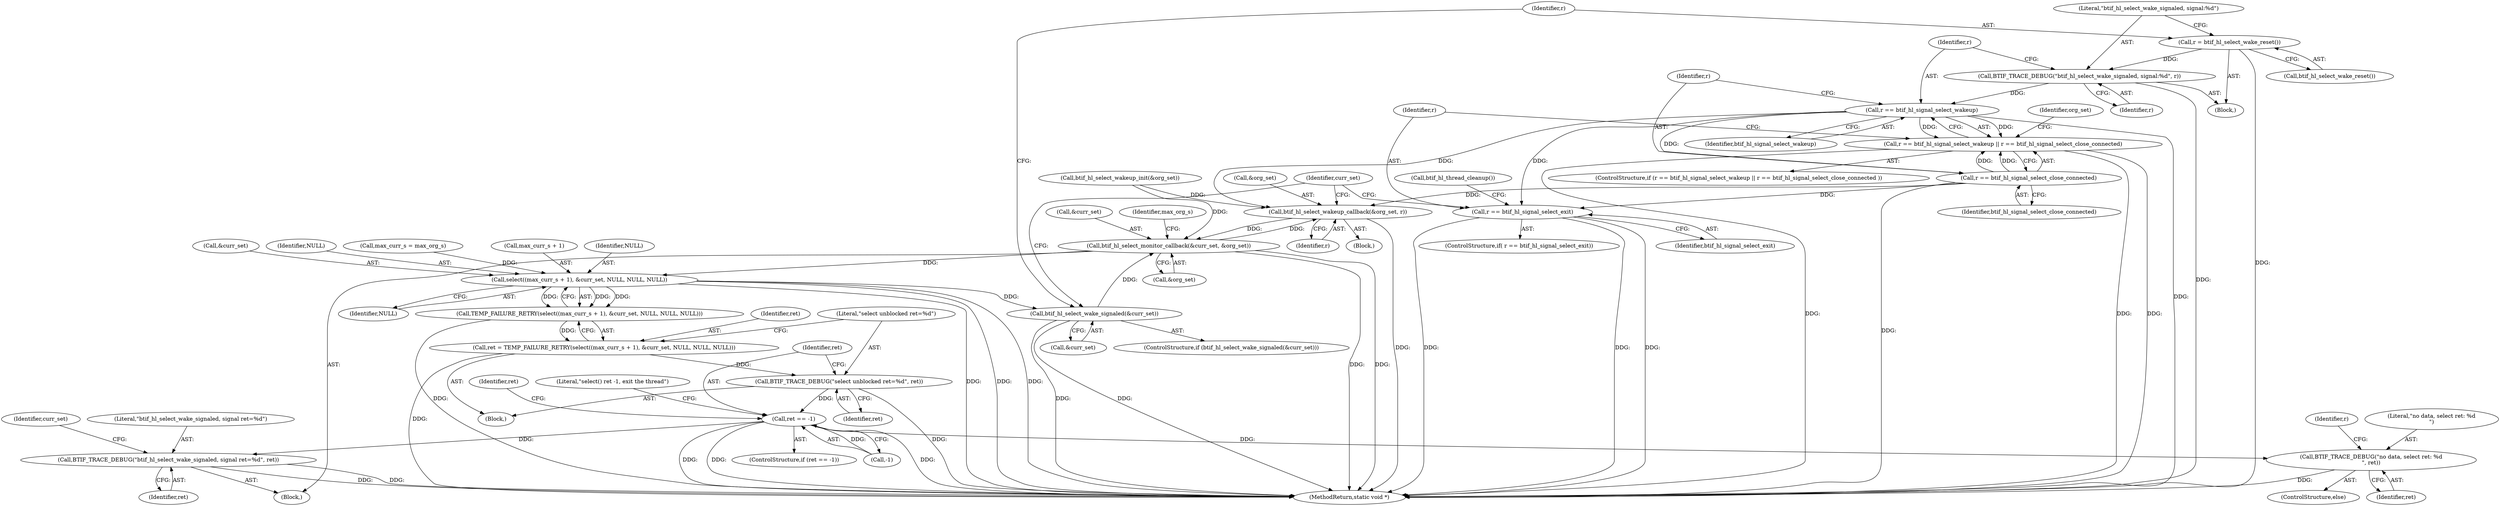 digraph "0_Android_472271b153c5dc53c28beac55480a8d8434b2d5c_19@API" {
"1000187" [label="(Call,r == btif_hl_signal_select_wakeup)"];
"1000182" [label="(Call,BTIF_TRACE_DEBUG(\"btif_hl_select_wake_signaled, signal:%d\", r))"];
"1000179" [label="(Call,r = btif_hl_select_wake_reset())"];
"1000186" [label="(Call,r == btif_hl_signal_select_wakeup || r == btif_hl_signal_select_close_connected)"];
"1000190" [label="(Call,r == btif_hl_signal_select_close_connected)"];
"1000194" [label="(Call,btif_hl_select_wakeup_callback(&org_set, r))"];
"1000209" [label="(Call,btif_hl_select_monitor_callback(&curr_set, &org_set))"];
"1000140" [label="(Call,select((max_curr_s + 1), &curr_set, NULL, NULL, NULL))"];
"1000139" [label="(Call,TEMP_FAILURE_RETRY(select((max_curr_s + 1), &curr_set, NULL, NULL, NULL)))"];
"1000137" [label="(Call,ret = TEMP_FAILURE_RETRY(select((max_curr_s + 1), &curr_set, NULL, NULL, NULL)))"];
"1000149" [label="(Call,BTIF_TRACE_DEBUG(\"select unblocked ret=%d\", ret))"];
"1000153" [label="(Call,ret == -1)"];
"1000171" [label="(Call,BTIF_TRACE_DEBUG(\"btif_hl_select_wake_signaled, signal ret=%d\", ret))"];
"1000219" [label="(Call,BTIF_TRACE_DEBUG(\"no data, select ret: %d\n\", ret))"];
"1000175" [label="(Call,btif_hl_select_wake_signaled(&curr_set))"];
"1000200" [label="(Call,r == btif_hl_signal_select_exit)"];
"1000191" [label="(Identifier,r)"];
"1000140" [label="(Call,select((max_curr_s + 1), &curr_set, NULL, NULL, NULL))"];
"1000197" [label="(Identifier,r)"];
"1000177" [label="(Identifier,curr_set)"];
"1000172" [label="(Literal,\"btif_hl_select_wake_signaled, signal ret=%d\")"];
"1000146" [label="(Identifier,NULL)"];
"1000219" [label="(Call,BTIF_TRACE_DEBUG(\"no data, select ret: %d\n\", ret))"];
"1000139" [label="(Call,TEMP_FAILURE_RETRY(select((max_curr_s + 1), &curr_set, NULL, NULL, NULL)))"];
"1000176" [label="(Call,&curr_set)"];
"1000183" [label="(Literal,\"btif_hl_select_wake_signaled, signal:%d\")"];
"1000195" [label="(Call,&org_set)"];
"1000169" [label="(Identifier,ret)"];
"1000174" [label="(ControlStructure,if (btif_hl_select_wake_signaled(&curr_set)))"];
"1000179" [label="(Call,r = btif_hl_select_wake_reset())"];
"1000170" [label="(Block,)"];
"1000200" [label="(Call,r == btif_hl_signal_select_exit)"];
"1000180" [label="(Identifier,r)"];
"1000194" [label="(Call,btif_hl_select_wakeup_callback(&org_set, r))"];
"1000152" [label="(ControlStructure,if (ret == -1))"];
"1000148" [label="(Identifier,NULL)"];
"1000144" [label="(Call,&curr_set)"];
"1000218" [label="(ControlStructure,else)"];
"1000126" [label="(Identifier,r)"];
"1000192" [label="(Identifier,btif_hl_signal_select_close_connected)"];
"1000187" [label="(Call,r == btif_hl_signal_select_wakeup)"];
"1000147" [label="(Identifier,NULL)"];
"1000173" [label="(Identifier,ret)"];
"1000133" [label="(Call,max_curr_s = max_org_s)"];
"1000221" [label="(Identifier,ret)"];
"1000209" [label="(Call,btif_hl_select_monitor_callback(&curr_set, &org_set))"];
"1000154" [label="(Identifier,ret)"];
"1000186" [label="(Call,r == btif_hl_signal_select_wakeup || r == btif_hl_signal_select_close_connected)"];
"1000151" [label="(Identifier,ret)"];
"1000226" [label="(MethodReturn,static void *)"];
"1000181" [label="(Call,btif_hl_select_wake_reset())"];
"1000193" [label="(Block,)"];
"1000210" [label="(Call,&curr_set)"];
"1000150" [label="(Literal,\"select unblocked ret=%d\")"];
"1000215" [label="(Identifier,max_org_s)"];
"1000171" [label="(Call,BTIF_TRACE_DEBUG(\"btif_hl_select_wake_signaled, signal ret=%d\", ret))"];
"1000178" [label="(Block,)"];
"1000190" [label="(Call,r == btif_hl_signal_select_close_connected)"];
"1000199" [label="(ControlStructure,if( r == btif_hl_signal_select_exit))"];
"1000138" [label="(Identifier,ret)"];
"1000212" [label="(Call,&org_set)"];
"1000137" [label="(Call,ret = TEMP_FAILURE_RETRY(select((max_curr_s + 1), &curr_set, NULL, NULL, NULL)))"];
"1000149" [label="(Call,BTIF_TRACE_DEBUG(\"select unblocked ret=%d\", ret))"];
"1000153" [label="(Call,ret == -1)"];
"1000202" [label="(Identifier,btif_hl_signal_select_exit)"];
"1000185" [label="(ControlStructure,if (r == btif_hl_signal_select_wakeup || r == btif_hl_signal_select_close_connected ))"];
"1000188" [label="(Identifier,r)"];
"1000155" [label="(Call,-1)"];
"1000220" [label="(Literal,\"no data, select ret: %d\n\")"];
"1000204" [label="(Call,btif_hl_thread_cleanup())"];
"1000201" [label="(Identifier,r)"];
"1000184" [label="(Identifier,r)"];
"1000196" [label="(Identifier,org_set)"];
"1000189" [label="(Identifier,btif_hl_signal_select_wakeup)"];
"1000175" [label="(Call,btif_hl_select_wake_signaled(&curr_set))"];
"1000141" [label="(Call,max_curr_s + 1)"];
"1000117" [label="(Call,btif_hl_select_wakeup_init(&org_set))"];
"1000124" [label="(Block,)"];
"1000182" [label="(Call,BTIF_TRACE_DEBUG(\"btif_hl_select_wake_signaled, signal:%d\", r))"];
"1000159" [label="(Literal,\"select() ret -1, exit the thread\")"];
"1000211" [label="(Identifier,curr_set)"];
"1000187" -> "1000186"  [label="AST: "];
"1000187" -> "1000189"  [label="CFG: "];
"1000188" -> "1000187"  [label="AST: "];
"1000189" -> "1000187"  [label="AST: "];
"1000191" -> "1000187"  [label="CFG: "];
"1000186" -> "1000187"  [label="CFG: "];
"1000187" -> "1000226"  [label="DDG: "];
"1000187" -> "1000186"  [label="DDG: "];
"1000187" -> "1000186"  [label="DDG: "];
"1000182" -> "1000187"  [label="DDG: "];
"1000187" -> "1000190"  [label="DDG: "];
"1000187" -> "1000194"  [label="DDG: "];
"1000187" -> "1000200"  [label="DDG: "];
"1000182" -> "1000178"  [label="AST: "];
"1000182" -> "1000184"  [label="CFG: "];
"1000183" -> "1000182"  [label="AST: "];
"1000184" -> "1000182"  [label="AST: "];
"1000188" -> "1000182"  [label="CFG: "];
"1000182" -> "1000226"  [label="DDG: "];
"1000179" -> "1000182"  [label="DDG: "];
"1000179" -> "1000178"  [label="AST: "];
"1000179" -> "1000181"  [label="CFG: "];
"1000180" -> "1000179"  [label="AST: "];
"1000181" -> "1000179"  [label="AST: "];
"1000183" -> "1000179"  [label="CFG: "];
"1000179" -> "1000226"  [label="DDG: "];
"1000186" -> "1000185"  [label="AST: "];
"1000186" -> "1000190"  [label="CFG: "];
"1000190" -> "1000186"  [label="AST: "];
"1000196" -> "1000186"  [label="CFG: "];
"1000201" -> "1000186"  [label="CFG: "];
"1000186" -> "1000226"  [label="DDG: "];
"1000186" -> "1000226"  [label="DDG: "];
"1000186" -> "1000226"  [label="DDG: "];
"1000190" -> "1000186"  [label="DDG: "];
"1000190" -> "1000186"  [label="DDG: "];
"1000190" -> "1000192"  [label="CFG: "];
"1000191" -> "1000190"  [label="AST: "];
"1000192" -> "1000190"  [label="AST: "];
"1000190" -> "1000226"  [label="DDG: "];
"1000190" -> "1000194"  [label="DDG: "];
"1000190" -> "1000200"  [label="DDG: "];
"1000194" -> "1000193"  [label="AST: "];
"1000194" -> "1000197"  [label="CFG: "];
"1000195" -> "1000194"  [label="AST: "];
"1000197" -> "1000194"  [label="AST: "];
"1000211" -> "1000194"  [label="CFG: "];
"1000194" -> "1000226"  [label="DDG: "];
"1000117" -> "1000194"  [label="DDG: "];
"1000209" -> "1000194"  [label="DDG: "];
"1000194" -> "1000209"  [label="DDG: "];
"1000209" -> "1000170"  [label="AST: "];
"1000209" -> "1000212"  [label="CFG: "];
"1000210" -> "1000209"  [label="AST: "];
"1000212" -> "1000209"  [label="AST: "];
"1000215" -> "1000209"  [label="CFG: "];
"1000209" -> "1000226"  [label="DDG: "];
"1000209" -> "1000226"  [label="DDG: "];
"1000209" -> "1000140"  [label="DDG: "];
"1000175" -> "1000209"  [label="DDG: "];
"1000117" -> "1000209"  [label="DDG: "];
"1000140" -> "1000139"  [label="AST: "];
"1000140" -> "1000148"  [label="CFG: "];
"1000141" -> "1000140"  [label="AST: "];
"1000144" -> "1000140"  [label="AST: "];
"1000146" -> "1000140"  [label="AST: "];
"1000147" -> "1000140"  [label="AST: "];
"1000148" -> "1000140"  [label="AST: "];
"1000139" -> "1000140"  [label="CFG: "];
"1000140" -> "1000226"  [label="DDG: "];
"1000140" -> "1000226"  [label="DDG: "];
"1000140" -> "1000226"  [label="DDG: "];
"1000140" -> "1000139"  [label="DDG: "];
"1000140" -> "1000139"  [label="DDG: "];
"1000140" -> "1000139"  [label="DDG: "];
"1000133" -> "1000140"  [label="DDG: "];
"1000140" -> "1000175"  [label="DDG: "];
"1000139" -> "1000137"  [label="AST: "];
"1000137" -> "1000139"  [label="CFG: "];
"1000139" -> "1000226"  [label="DDG: "];
"1000139" -> "1000137"  [label="DDG: "];
"1000137" -> "1000124"  [label="AST: "];
"1000138" -> "1000137"  [label="AST: "];
"1000150" -> "1000137"  [label="CFG: "];
"1000137" -> "1000226"  [label="DDG: "];
"1000137" -> "1000149"  [label="DDG: "];
"1000149" -> "1000124"  [label="AST: "];
"1000149" -> "1000151"  [label="CFG: "];
"1000150" -> "1000149"  [label="AST: "];
"1000151" -> "1000149"  [label="AST: "];
"1000154" -> "1000149"  [label="CFG: "];
"1000149" -> "1000226"  [label="DDG: "];
"1000149" -> "1000153"  [label="DDG: "];
"1000153" -> "1000152"  [label="AST: "];
"1000153" -> "1000155"  [label="CFG: "];
"1000154" -> "1000153"  [label="AST: "];
"1000155" -> "1000153"  [label="AST: "];
"1000159" -> "1000153"  [label="CFG: "];
"1000169" -> "1000153"  [label="CFG: "];
"1000153" -> "1000226"  [label="DDG: "];
"1000153" -> "1000226"  [label="DDG: "];
"1000153" -> "1000226"  [label="DDG: "];
"1000155" -> "1000153"  [label="DDG: "];
"1000153" -> "1000171"  [label="DDG: "];
"1000153" -> "1000219"  [label="DDG: "];
"1000171" -> "1000170"  [label="AST: "];
"1000171" -> "1000173"  [label="CFG: "];
"1000172" -> "1000171"  [label="AST: "];
"1000173" -> "1000171"  [label="AST: "];
"1000177" -> "1000171"  [label="CFG: "];
"1000171" -> "1000226"  [label="DDG: "];
"1000171" -> "1000226"  [label="DDG: "];
"1000219" -> "1000218"  [label="AST: "];
"1000219" -> "1000221"  [label="CFG: "];
"1000220" -> "1000219"  [label="AST: "];
"1000221" -> "1000219"  [label="AST: "];
"1000126" -> "1000219"  [label="CFG: "];
"1000219" -> "1000226"  [label="DDG: "];
"1000175" -> "1000174"  [label="AST: "];
"1000175" -> "1000176"  [label="CFG: "];
"1000176" -> "1000175"  [label="AST: "];
"1000180" -> "1000175"  [label="CFG: "];
"1000211" -> "1000175"  [label="CFG: "];
"1000175" -> "1000226"  [label="DDG: "];
"1000175" -> "1000226"  [label="DDG: "];
"1000200" -> "1000199"  [label="AST: "];
"1000200" -> "1000202"  [label="CFG: "];
"1000201" -> "1000200"  [label="AST: "];
"1000202" -> "1000200"  [label="AST: "];
"1000204" -> "1000200"  [label="CFG: "];
"1000211" -> "1000200"  [label="CFG: "];
"1000200" -> "1000226"  [label="DDG: "];
"1000200" -> "1000226"  [label="DDG: "];
"1000200" -> "1000226"  [label="DDG: "];
}
